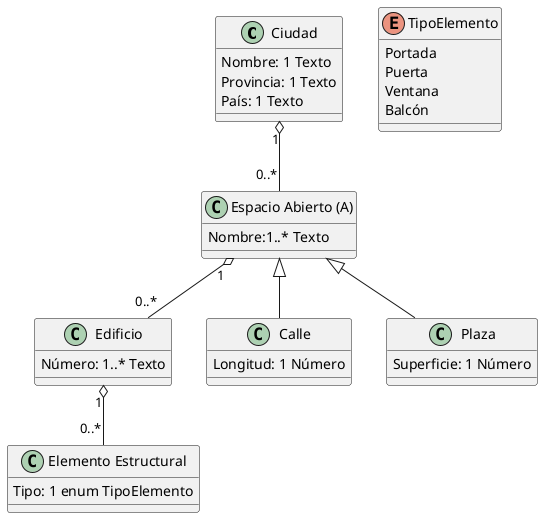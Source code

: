 @startuml
Class Ciudad{
Nombre: 1 Texto
Provincia: 1 Texto
País: 1 Texto
}
Class "Espacio Abierto (A)" as EspacioAbierto{
Nombre:1..* Texto
}
Class Edificio{
Número: 1..* Texto
}
Class "Elemento Estructural" as Elemento{
Tipo: 1 enum TipoElemento
}
Class Calle extends EspacioAbierto{
Longitud: 1 Número
}
Class Plaza extends EspacioAbierto{
Superficie: 1 Número
}
enum TipoElemento{
Portada
Puerta
Ventana
Balcón
}
Ciudad "1" o-- "0..*" EspacioAbierto
EspacioAbierto "1" o-- "0..*" Edificio
Edificio "1" o-- "0..*" Elemento
@enduml
